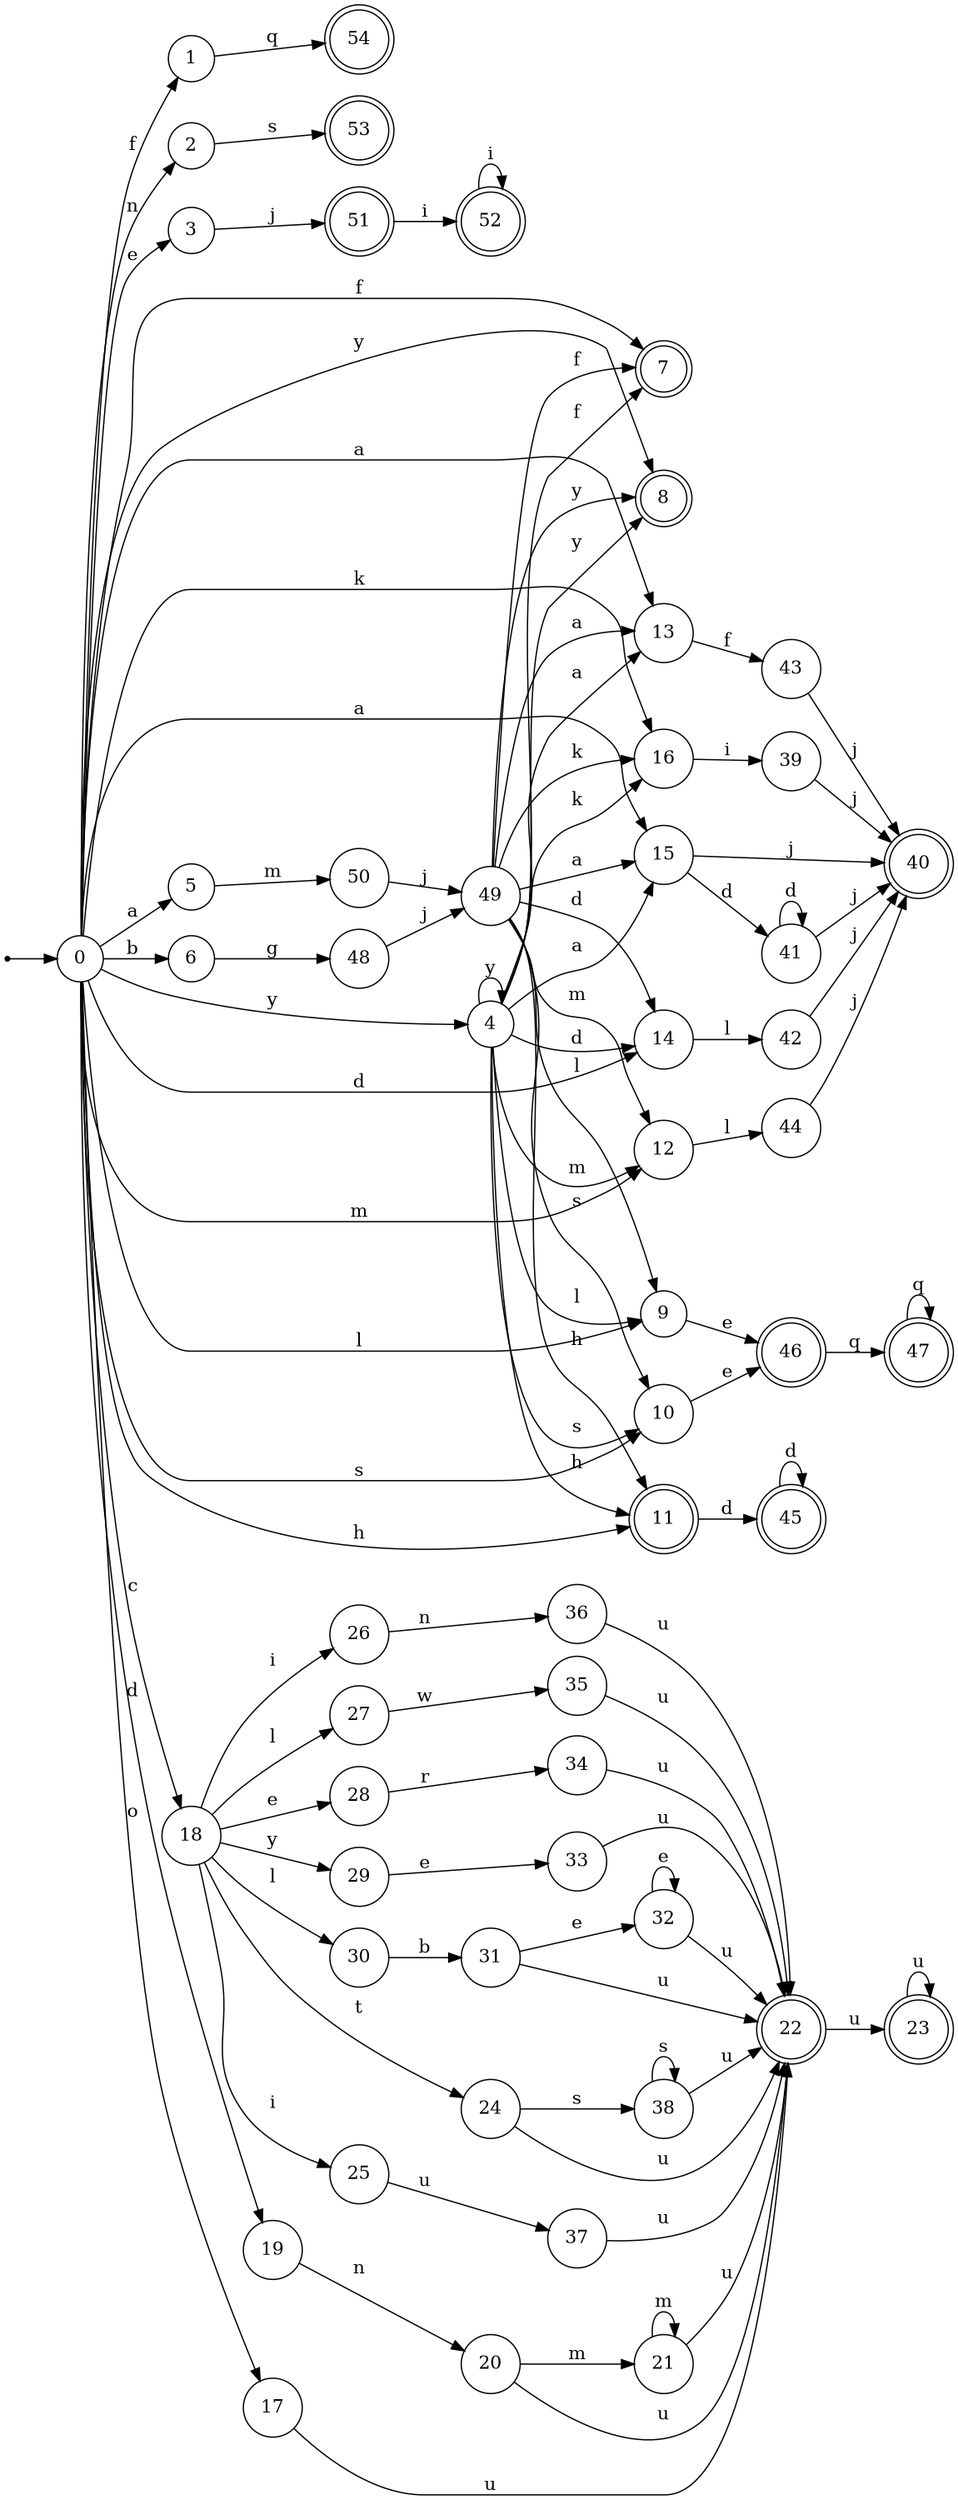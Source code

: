 digraph finite_state_machine {
rankdir=LR;
size="20,20";
node [shape = point]; "dummy0"
node [shape = circle]; "0";
"dummy0" -> "0";
node [shape = circle]; "1";
node [shape = circle]; "2";
node [shape = circle]; "3";
node [shape = circle]; "4";
node [shape = circle]; "5";
node [shape = circle]; "6";
node [shape = doublecircle]; "7";node [shape = doublecircle]; "8";node [shape = circle]; "9";
node [shape = circle]; "10";
node [shape = doublecircle]; "11";node [shape = circle]; "12";
node [shape = circle]; "13";
node [shape = circle]; "14";
node [shape = circle]; "15";
node [shape = circle]; "16";
node [shape = circle]; "17";
node [shape = circle]; "18";
node [shape = circle]; "19";
node [shape = circle]; "20";
node [shape = circle]; "21";
node [shape = doublecircle]; "22";node [shape = doublecircle]; "23";node [shape = circle]; "24";
node [shape = circle]; "25";
node [shape = circle]; "26";
node [shape = circle]; "27";
node [shape = circle]; "28";
node [shape = circle]; "29";
node [shape = circle]; "30";
node [shape = circle]; "31";
node [shape = circle]; "32";
node [shape = circle]; "33";
node [shape = circle]; "34";
node [shape = circle]; "35";
node [shape = circle]; "36";
node [shape = circle]; "37";
node [shape = circle]; "38";
node [shape = circle]; "39";
node [shape = doublecircle]; "40";node [shape = circle]; "41";
node [shape = circle]; "42";
node [shape = circle]; "43";
node [shape = circle]; "44";
node [shape = doublecircle]; "45";node [shape = doublecircle]; "46";node [shape = doublecircle]; "47";node [shape = circle]; "48";
node [shape = circle]; "49";
node [shape = circle]; "50";
node [shape = doublecircle]; "51";node [shape = doublecircle]; "52";node [shape = doublecircle]; "53";node [shape = doublecircle]; "54";"0" -> "1" [label = "f"];
 "0" -> "7" [label = "f"];
 "0" -> "2" [label = "n"];
 "0" -> "3" [label = "e"];
 "0" -> "8" [label = "y"];
 "0" -> "4" [label = "y"];
 "0" -> "13" [label = "a"];
 "0" -> "5" [label = "a"];
 "0" -> "15" [label = "a"];
 "0" -> "6" [label = "b"];
 "0" -> "9" [label = "l"];
 "0" -> "10" [label = "s"];
 "0" -> "11" [label = "h"];
 "0" -> "12" [label = "m"];
 "0" -> "19" [label = "d"];
 "0" -> "14" [label = "d"];
 "0" -> "16" [label = "k"];
 "0" -> "17" [label = "o"];
 "0" -> "18" [label = "c"];
 "19" -> "20" [label = "n"];
 "20" -> "21" [label = "m"];
 "20" -> "22" [label = "u"];
 "22" -> "23" [label = "u"];
 "23" -> "23" [label = "u"];
 "21" -> "21" [label = "m"];
 "21" -> "22" [label = "u"];
 "18" -> "24" [label = "t"];
 "18" -> "25" [label = "i"];
 "18" -> "26" [label = "i"];
 "18" -> "27" [label = "l"];
 "18" -> "30" [label = "l"];
 "18" -> "28" [label = "e"];
 "18" -> "29" [label = "y"];
 "30" -> "31" [label = "b"];
 "31" -> "32" [label = "e"];
 "31" -> "22" [label = "u"];
 "32" -> "32" [label = "e"];
 "32" -> "22" [label = "u"];
 "29" -> "33" [label = "e"];
 "33" -> "22" [label = "u"];
 "28" -> "34" [label = "r"];
 "34" -> "22" [label = "u"];
 "27" -> "35" [label = "w"];
 "35" -> "22" [label = "u"];
 "26" -> "36" [label = "n"];
 "36" -> "22" [label = "u"];
 "25" -> "37" [label = "u"];
 "37" -> "22" [label = "u"];
 "24" -> "38" [label = "s"];
 "24" -> "22" [label = "u"];
 "38" -> "38" [label = "s"];
 "38" -> "22" [label = "u"];
 "17" -> "22" [label = "u"];
 "16" -> "39" [label = "i"];
 "39" -> "40" [label = "j"];
 "15" -> "41" [label = "d"];
 "15" -> "40" [label = "j"];
 "41" -> "41" [label = "d"];
 "41" -> "40" [label = "j"];
 "14" -> "42" [label = "l"];
 "42" -> "40" [label = "j"];
 "13" -> "43" [label = "f"];
 "43" -> "40" [label = "j"];
 "12" -> "44" [label = "l"];
 "44" -> "40" [label = "j"];
 "11" -> "45" [label = "d"];
 "45" -> "45" [label = "d"];
 "10" -> "46" [label = "e"];
 "46" -> "47" [label = "q"];
 "47" -> "47" [label = "q"];
 "9" -> "46" [label = "e"];
 "6" -> "48" [label = "g"];
 "48" -> "49" [label = "j"];
 "49" -> "7" [label = "f"];
 "49" -> "8" [label = "y"];
 "49" -> "9" [label = "l"];
 "49" -> "10" [label = "s"];
 "49" -> "11" [label = "h"];
 "49" -> "12" [label = "m"];
 "49" -> "13" [label = "a"];
 "49" -> "15" [label = "a"];
 "49" -> "14" [label = "d"];
 "49" -> "16" [label = "k"];
 "5" -> "50" [label = "m"];
 "50" -> "49" [label = "j"];
 "4" -> "8" [label = "y"];
 "4" -> "4" [label = "y"];
 "4" -> "7" [label = "f"];
 "4" -> "9" [label = "l"];
 "4" -> "10" [label = "s"];
 "4" -> "11" [label = "h"];
 "4" -> "12" [label = "m"];
 "4" -> "13" [label = "a"];
 "4" -> "15" [label = "a"];
 "4" -> "14" [label = "d"];
 "4" -> "16" [label = "k"];
 "3" -> "51" [label = "j"];
 "51" -> "52" [label = "i"];
 "52" -> "52" [label = "i"];
 "2" -> "53" [label = "s"];
 "1" -> "54" [label = "q"];
 }

